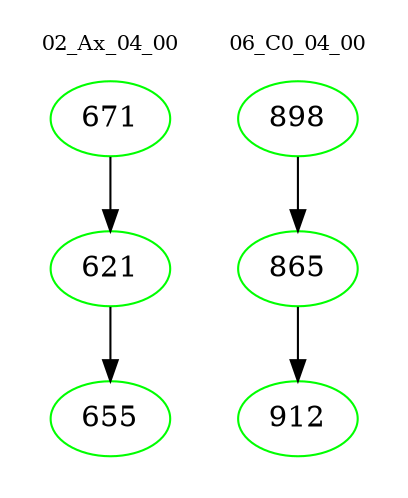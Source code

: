 digraph{
subgraph cluster_0 {
color = white
label = "02_Ax_04_00";
fontsize=10;
T0_671 [label="671", color="green"]
T0_671 -> T0_621 [color="black"]
T0_621 [label="621", color="green"]
T0_621 -> T0_655 [color="black"]
T0_655 [label="655", color="green"]
}
subgraph cluster_1 {
color = white
label = "06_C0_04_00";
fontsize=10;
T1_898 [label="898", color="green"]
T1_898 -> T1_865 [color="black"]
T1_865 [label="865", color="green"]
T1_865 -> T1_912 [color="black"]
T1_912 [label="912", color="green"]
}
}
